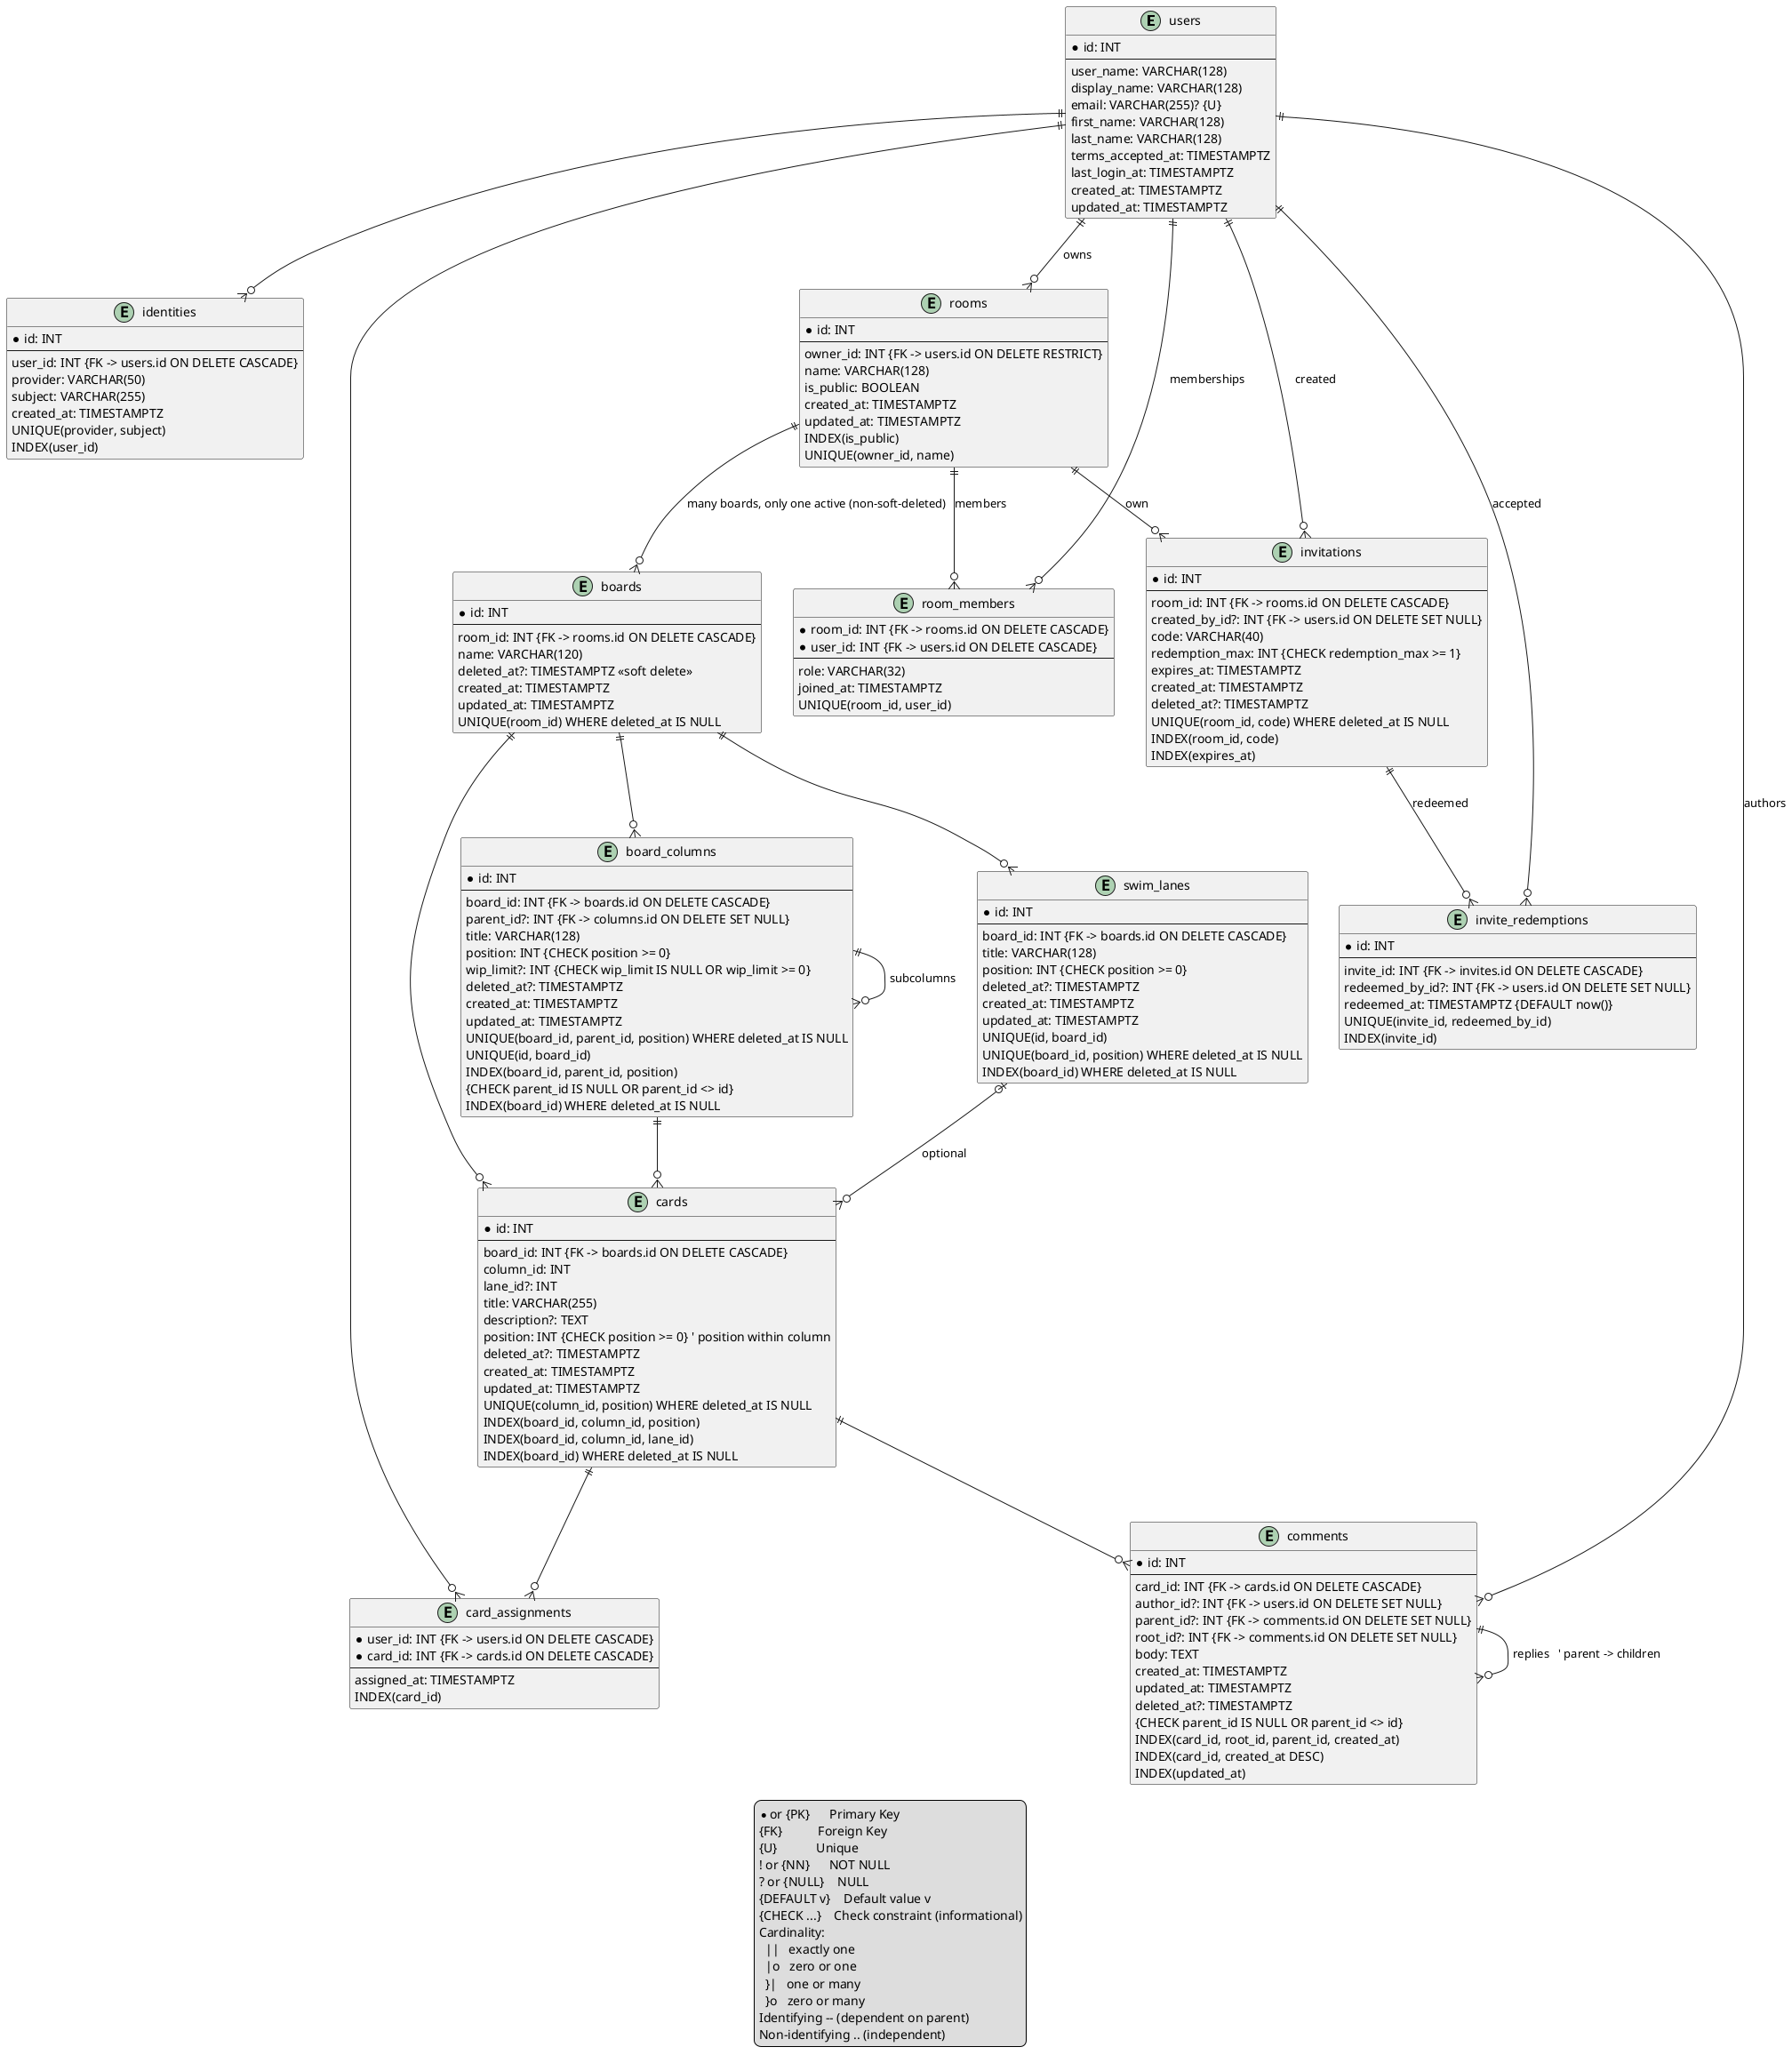 @startuml
legend 
  * or {PK}      Primary Key
  {FK}           Foreign Key
  {U}            Unique
  ! or {NN}      NOT NULL
  ? or {NULL}    NULL
  {DEFAULT v}    Default value v
  {CHECK ...}    Check constraint (informational)
  Cardinality:
    ||   exactly one
    |o   zero or one
    }|   one or many
    }o   zero or many
  Identifying -- (dependent on parent)
  Non-identifying .. (independent)
end legend


' ===================== ENTITIES =====================
entity "users" as users {
  *id: INT
  --
  user_name: VARCHAR(128)
  display_name: VARCHAR(128)
  email: VARCHAR(255)? {U}
  first_name: VARCHAR(128)
  last_name: VARCHAR(128)
  terms_accepted_at: TIMESTAMPTZ
  last_login_at: TIMESTAMPTZ
  created_at: TIMESTAMPTZ
  updated_at: TIMESTAMPTZ
}

entity "identities" as identities {
  *id: INT
  --
  user_id: INT {FK -> users.id ON DELETE CASCADE}
  provider: VARCHAR(50)
  subject: VARCHAR(255)
  created_at: TIMESTAMPTZ
  UNIQUE(provider, subject)
  INDEX(user_id)
}

entity "rooms" as rooms {
  *id: INT
  --
  owner_id: INT {FK -> users.id ON DELETE RESTRICT}
  name: VARCHAR(128)
  is_public: BOOLEAN
  created_at: TIMESTAMPTZ
  updated_at: TIMESTAMPTZ
  INDEX(is_public)
  UNIQUE(owner_id, name)
}

entity "room_members" as members {
  *room_id: INT {FK -> rooms.id ON DELETE CASCADE}
  *user_id: INT {FK -> users.id ON DELETE CASCADE}
  --
  role: VARCHAR(32)
  joined_at: TIMESTAMPTZ
  UNIQUE(room_id, user_id)
}

entity "boards" as boards {
  *id: INT
  --
  room_id: INT {FK -> rooms.id ON DELETE CASCADE}
  name: VARCHAR(120)
  deleted_at?: TIMESTAMPTZ <<soft delete>>
  created_at: TIMESTAMPTZ
  updated_at: TIMESTAMPTZ
  UNIQUE(room_id) WHERE deleted_at IS NULL
}

entity "board_columns" as columns {
  *id: INT
  --
  board_id: INT {FK -> boards.id ON DELETE CASCADE}
  parent_id?: INT {FK -> columns.id ON DELETE SET NULL}
  title: VARCHAR(128)
  position: INT {CHECK position >= 0}
  wip_limit?: INT {CHECK wip_limit IS NULL OR wip_limit >= 0}
  deleted_at?: TIMESTAMPTZ
  created_at: TIMESTAMPTZ
  updated_at: TIMESTAMPTZ
  UNIQUE(board_id, parent_id, position) WHERE deleted_at IS NULL
  UNIQUE(id, board_id)  
  INDEX(board_id, parent_id, position)
  {CHECK parent_id IS NULL OR parent_id <> id}
  INDEX(board_id) WHERE deleted_at IS NULL
}

entity "swim_lanes" as lanes {
  *id: INT
  --
  board_id: INT {FK -> boards.id ON DELETE CASCADE}
  title: VARCHAR(128)
  position: INT {CHECK position >= 0}
  deleted_at?: TIMESTAMPTZ
  created_at: TIMESTAMPTZ
  updated_at: TIMESTAMPTZ
  UNIQUE(id, board_id)  
  UNIQUE(board_id, position) WHERE deleted_at IS NULL
  INDEX(board_id) WHERE deleted_at IS NULL
}

entity "cards" as cards {
  *id: INT
  --
  board_id: INT {FK -> boards.id ON DELETE CASCADE}
  column_id: INT
  lane_id?: INT
  title: VARCHAR(255)
  description?: TEXT
  position: INT {CHECK position >= 0} ' position within column
  deleted_at?: TIMESTAMPTZ
  created_at: TIMESTAMPTZ
  updated_at: TIMESTAMPTZ
  UNIQUE(column_id, position) WHERE deleted_at IS NULL
  INDEX(board_id, column_id, position)
  INDEX(board_id, column_id, lane_id)
  INDEX(board_id) WHERE deleted_at IS NULL
}

entity "card_assignments" as card_assignments {
  *user_id: INT {FK -> users.id ON DELETE CASCADE}
  *card_id: INT {FK -> cards.id ON DELETE CASCADE}
  --
  assigned_at: TIMESTAMPTZ
  INDEX(card_id)
}

entity "comments" as comments {
  *id: INT
  --
  card_id: INT {FK -> cards.id ON DELETE CASCADE}
  author_id?: INT {FK -> users.id ON DELETE SET NULL}
  parent_id?: INT {FK -> comments.id ON DELETE SET NULL}   
  root_id?: INT {FK -> comments.id ON DELETE SET NULL}     
  body: TEXT
  created_at: TIMESTAMPTZ
  updated_at: TIMESTAMPTZ                                   
  deleted_at?: TIMESTAMPTZ
  {CHECK parent_id IS NULL OR parent_id <> id}
  INDEX(card_id, root_id, parent_id, created_at)
  INDEX(card_id, created_at DESC)
  INDEX(updated_at)                                         
}

entity "invitations" as invites {
  *id: INT
  --
  room_id: INT {FK -> rooms.id ON DELETE CASCADE}
  created_by_id?: INT {FK -> users.id ON DELETE SET NULL}
  code: VARCHAR(40)
  redemption_max: INT {CHECK redemption_max >= 1}
  expires_at: TIMESTAMPTZ
  created_at: TIMESTAMPTZ
  deleted_at?: TIMESTAMPTZ
  UNIQUE(room_id, code) WHERE deleted_at IS NULL
  INDEX(room_id, code)
  INDEX(expires_at)
}

entity "invite_redemptions" as redemptions {
  *id: INT
  --
  invite_id: INT {FK -> invites.id ON DELETE CASCADE}
  redeemed_by_id?: INT {FK -> users.id ON DELETE SET NULL}
  redeemed_at: TIMESTAMPTZ {DEFAULT now()}
  UNIQUE(invite_id, redeemed_by_id)
  INDEX(invite_id)
}

' ===================== RELATIONSHIPS =====================
' Auth & identity
users ||--o{ identities

' Ownership & membership
users ||--o{ rooms : owns
users ||--o{ members : memberships
rooms ||--o{ members : members

' Invitations
rooms ||--o{ invites : own
users ||--o{ invites : created
invites ||--o{ redemptions : redeemed
users ||--o{ redemptions : accepted

' Boards under rooms (many boards; only one active at a time via partial unique)
rooms ||--o{ boards : many boards, only one active (non-soft-deleted)

' Columns & lanes on a board
boards ||--o{ columns
boards ||--o{ lanes
columns ||--o{ columns : subcolumns

' Cards belong to board + column (lane optional)
boards ||--o{ cards
columns ||--o{ cards
lanes |o--o{ cards : optional

' Card assignments (many-to-many users<->cards)
users ||--o{ card_assignments
cards ||--o{ card_assignments

' Comments on cards by users
cards ||--o{ comments
users ||--o{ comments : authors

' Threading (self-referential)
comments ||--o{ comments : replies   ' parent -> children
@enduml

